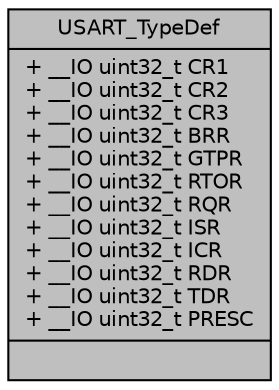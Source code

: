 digraph "USART_TypeDef"
{
 // LATEX_PDF_SIZE
  edge [fontname="Helvetica",fontsize="10",labelfontname="Helvetica",labelfontsize="10"];
  node [fontname="Helvetica",fontsize="10",shape=record];
  Node1 [label="{USART_TypeDef\n|+ __IO uint32_t CR1\l+ __IO uint32_t CR2\l+ __IO uint32_t CR3\l+ __IO uint32_t BRR\l+ __IO uint32_t GTPR\l+ __IO uint32_t RTOR\l+ __IO uint32_t RQR\l+ __IO uint32_t ISR\l+ __IO uint32_t ICR\l+ __IO uint32_t RDR\l+ __IO uint32_t TDR\l+ __IO uint32_t PRESC\l|}",height=0.2,width=0.4,color="black", fillcolor="grey75", style="filled", fontcolor="black",tooltip="Universal Synchronous Asynchronous Receiver Transmitter."];
}
